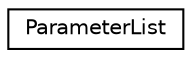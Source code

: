 digraph G
{
  edge [fontname="Helvetica",fontsize="10",labelfontname="Helvetica",labelfontsize="10"];
  node [fontname="Helvetica",fontsize="10",shape=record];
  rankdir=LR;
  Node1 [label="ParameterList",height=0.2,width=0.4,color="black", fillcolor="white", style="filled",URL="$d9/d95/structParameterList.html"];
}
